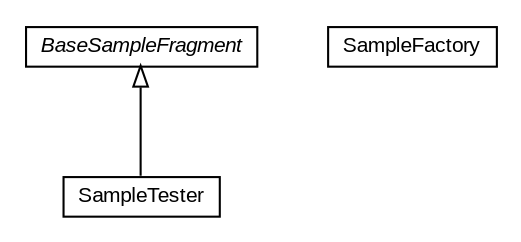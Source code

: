 #!/usr/local/bin/dot
#
# Class diagram 
# Generated by UMLGraph version R5_6-24-gf6e263 (http://www.umlgraph.org/)
#

digraph G {
	edge [fontname="arial",fontsize=10,labelfontname="arial",labelfontsize=10];
	node [fontname="arial",fontsize=10,shape=plaintext];
	nodesep=0.25;
	ranksep=0.5;
	// org.osmdroid.samplefragments.BaseSampleFragment
	c6250 [label=<<table title="org.osmdroid.samplefragments.BaseSampleFragment" border="0" cellborder="1" cellspacing="0" cellpadding="2" port="p" href="./BaseSampleFragment.html">
		<tr><td><table border="0" cellspacing="0" cellpadding="1">
<tr><td align="center" balign="center"><font face="arial italic"> BaseSampleFragment </font></td></tr>
		</table></td></tr>
		</table>>, URL="./BaseSampleFragment.html", fontname="arial", fontcolor="black", fontsize=10.0];
	// org.osmdroid.samplefragments.SampleFactory
	c6311 [label=<<table title="org.osmdroid.samplefragments.SampleFactory" border="0" cellborder="1" cellspacing="0" cellpadding="2" port="p" href="./SampleFactory.html">
		<tr><td><table border="0" cellspacing="0" cellpadding="1">
<tr><td align="center" balign="center"> SampleFactory </td></tr>
		</table></td></tr>
		</table>>, URL="./SampleFactory.html", fontname="arial", fontcolor="black", fontsize=10.0];
	// org.osmdroid.samplefragments.SampleTester
	c6312 [label=<<table title="org.osmdroid.samplefragments.SampleTester" border="0" cellborder="1" cellspacing="0" cellpadding="2" port="p" href="./SampleTester.html">
		<tr><td><table border="0" cellspacing="0" cellpadding="1">
<tr><td align="center" balign="center"> SampleTester </td></tr>
		</table></td></tr>
		</table>>, URL="./SampleTester.html", fontname="arial", fontcolor="black", fontsize=10.0];
	//org.osmdroid.samplefragments.SampleTester extends org.osmdroid.samplefragments.BaseSampleFragment
	c6250:p -> c6312:p [dir=back,arrowtail=empty];
}

